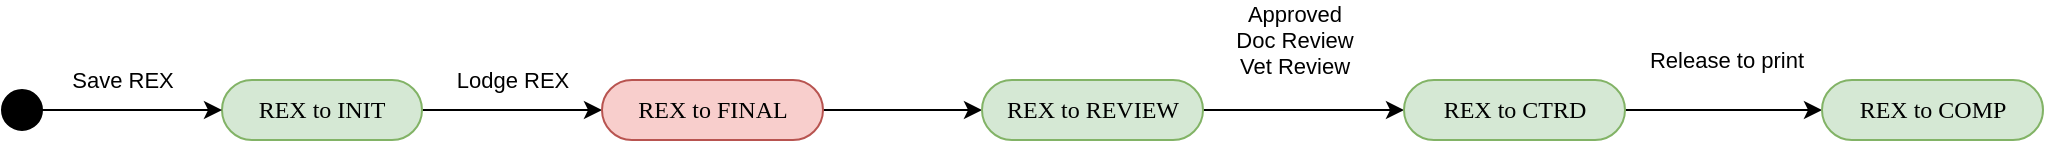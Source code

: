 <mxfile version="24.2.7" type="github">
  <diagram name="Page-1" id="0783ab3e-0a74-02c8-0abd-f7b4e66b4bec">
    <mxGraphModel dx="1434" dy="-354" grid="1" gridSize="10" guides="1" tooltips="1" connect="1" arrows="1" fold="1" page="1" pageScale="1" pageWidth="850" pageHeight="1100" background="none" math="0" shadow="0">
      <root>
        <mxCell id="0" />
        <mxCell id="1" parent="0" />
        <mxCell id="Nt6edDYfGbVc_-nAVwtb-10" style="edgeStyle=orthogonalEdgeStyle;rounded=0;orthogonalLoop=1;jettySize=auto;html=1;entryX=0;entryY=0.5;entryDx=0;entryDy=0;" edge="1" parent="1" source="Nt6edDYfGbVc_-nAVwtb-1" target="Nt6edDYfGbVc_-nAVwtb-2">
          <mxGeometry relative="1" as="geometry" />
        </mxCell>
        <mxCell id="Nt6edDYfGbVc_-nAVwtb-14" value="Lodge REX" style="edgeLabel;html=1;align=center;verticalAlign=middle;resizable=0;points=[];" vertex="1" connectable="0" parent="Nt6edDYfGbVc_-nAVwtb-10">
          <mxGeometry relative="1" as="geometry">
            <mxPoint y="-15" as="offset" />
          </mxGeometry>
        </mxCell>
        <mxCell id="Nt6edDYfGbVc_-nAVwtb-1" value="REX to INIT" style="rounded=1;whiteSpace=wrap;html=1;shadow=0;comic=0;labelBackgroundColor=none;strokeWidth=1;fontFamily=Verdana;fontSize=12;align=center;arcSize=50;fillColor=#d5e8d4;strokeColor=#82b366;" vertex="1" parent="1">
          <mxGeometry x="220" y="1400" width="100" height="30" as="geometry" />
        </mxCell>
        <mxCell id="Nt6edDYfGbVc_-nAVwtb-15" value="" style="edgeStyle=orthogonalEdgeStyle;rounded=0;orthogonalLoop=1;jettySize=auto;html=1;" edge="1" parent="1" source="Nt6edDYfGbVc_-nAVwtb-2" target="Nt6edDYfGbVc_-nAVwtb-3">
          <mxGeometry relative="1" as="geometry" />
        </mxCell>
        <mxCell id="Nt6edDYfGbVc_-nAVwtb-2" value="REX to FINAL" style="rounded=1;whiteSpace=wrap;html=1;shadow=0;comic=0;labelBackgroundColor=none;strokeWidth=1;fontFamily=Verdana;fontSize=12;align=center;arcSize=50;fillColor=#f8cecc;strokeColor=#b85450;" vertex="1" parent="1">
          <mxGeometry x="410" y="1400" width="110.5" height="30" as="geometry" />
        </mxCell>
        <mxCell id="Nt6edDYfGbVc_-nAVwtb-16" value="" style="edgeStyle=orthogonalEdgeStyle;rounded=0;orthogonalLoop=1;jettySize=auto;html=1;" edge="1" parent="1" source="Nt6edDYfGbVc_-nAVwtb-3" target="Nt6edDYfGbVc_-nAVwtb-4">
          <mxGeometry relative="1" as="geometry" />
        </mxCell>
        <mxCell id="Nt6edDYfGbVc_-nAVwtb-17" value="&lt;div&gt;Approved&lt;/div&gt;Doc Review&lt;div&gt;&lt;div&gt;Vet Review&lt;/div&gt;&lt;/div&gt;" style="edgeLabel;html=1;align=center;verticalAlign=middle;resizable=0;points=[];" vertex="1" connectable="0" parent="Nt6edDYfGbVc_-nAVwtb-16">
          <mxGeometry x="-0.107" y="1" relative="1" as="geometry">
            <mxPoint y="-34" as="offset" />
          </mxGeometry>
        </mxCell>
        <mxCell id="Nt6edDYfGbVc_-nAVwtb-3" value="REX to REVIEW" style="rounded=1;whiteSpace=wrap;html=1;shadow=0;comic=0;labelBackgroundColor=none;strokeWidth=1;fontFamily=Verdana;fontSize=12;align=center;arcSize=50;fillColor=#d5e8d4;strokeColor=#82b366;" vertex="1" parent="1">
          <mxGeometry x="600" y="1400" width="110.5" height="30" as="geometry" />
        </mxCell>
        <mxCell id="Nt6edDYfGbVc_-nAVwtb-18" value="" style="edgeStyle=orthogonalEdgeStyle;rounded=0;orthogonalLoop=1;jettySize=auto;html=1;" edge="1" parent="1" source="Nt6edDYfGbVc_-nAVwtb-4" target="Nt6edDYfGbVc_-nAVwtb-5">
          <mxGeometry relative="1" as="geometry" />
        </mxCell>
        <mxCell id="Nt6edDYfGbVc_-nAVwtb-19" value="Release to print" style="edgeLabel;html=1;align=center;verticalAlign=middle;resizable=0;points=[];" vertex="1" connectable="0" parent="Nt6edDYfGbVc_-nAVwtb-18">
          <mxGeometry x="-0.256" y="1" relative="1" as="geometry">
            <mxPoint x="14" y="-24" as="offset" />
          </mxGeometry>
        </mxCell>
        <mxCell id="Nt6edDYfGbVc_-nAVwtb-4" value="REX to CTRD" style="rounded=1;whiteSpace=wrap;html=1;shadow=0;comic=0;labelBackgroundColor=none;strokeWidth=1;fontFamily=Verdana;fontSize=12;align=center;arcSize=50;fillColor=#d5e8d4;strokeColor=#82b366;" vertex="1" parent="1">
          <mxGeometry x="811" y="1400" width="110.5" height="30" as="geometry" />
        </mxCell>
        <mxCell id="Nt6edDYfGbVc_-nAVwtb-5" value="REX to COMP" style="rounded=1;whiteSpace=wrap;html=1;shadow=0;comic=0;labelBackgroundColor=none;strokeWidth=1;fontFamily=Verdana;fontSize=12;align=center;arcSize=50;fillColor=#d5e8d4;strokeColor=#82b366;" vertex="1" parent="1">
          <mxGeometry x="1020" y="1400" width="110.5" height="30" as="geometry" />
        </mxCell>
        <mxCell id="Nt6edDYfGbVc_-nAVwtb-8" style="edgeStyle=orthogonalEdgeStyle;rounded=0;orthogonalLoop=1;jettySize=auto;html=1;exitX=1;exitY=0.5;exitDx=0;exitDy=0;" edge="1" parent="1" source="Nt6edDYfGbVc_-nAVwtb-13" target="Nt6edDYfGbVc_-nAVwtb-1">
          <mxGeometry relative="1" as="geometry">
            <mxPoint x="210" y="1260" as="sourcePoint" />
          </mxGeometry>
        </mxCell>
        <mxCell id="Nt6edDYfGbVc_-nAVwtb-9" value="Save REX" style="edgeLabel;html=1;align=center;verticalAlign=middle;resizable=0;points=[];" vertex="1" connectable="0" parent="Nt6edDYfGbVc_-nAVwtb-8">
          <mxGeometry x="-0.158" y="3" relative="1" as="geometry">
            <mxPoint x="2" y="-12" as="offset" />
          </mxGeometry>
        </mxCell>
        <mxCell id="Nt6edDYfGbVc_-nAVwtb-13" value="" style="ellipse;whiteSpace=wrap;html=1;rounded=0;shadow=0;comic=0;labelBackgroundColor=none;strokeWidth=1;fillColor=#000000;fontFamily=Verdana;fontSize=12;align=center;" vertex="1" parent="1">
          <mxGeometry x="110" y="1405" width="20" height="20" as="geometry" />
        </mxCell>
      </root>
    </mxGraphModel>
  </diagram>
</mxfile>
